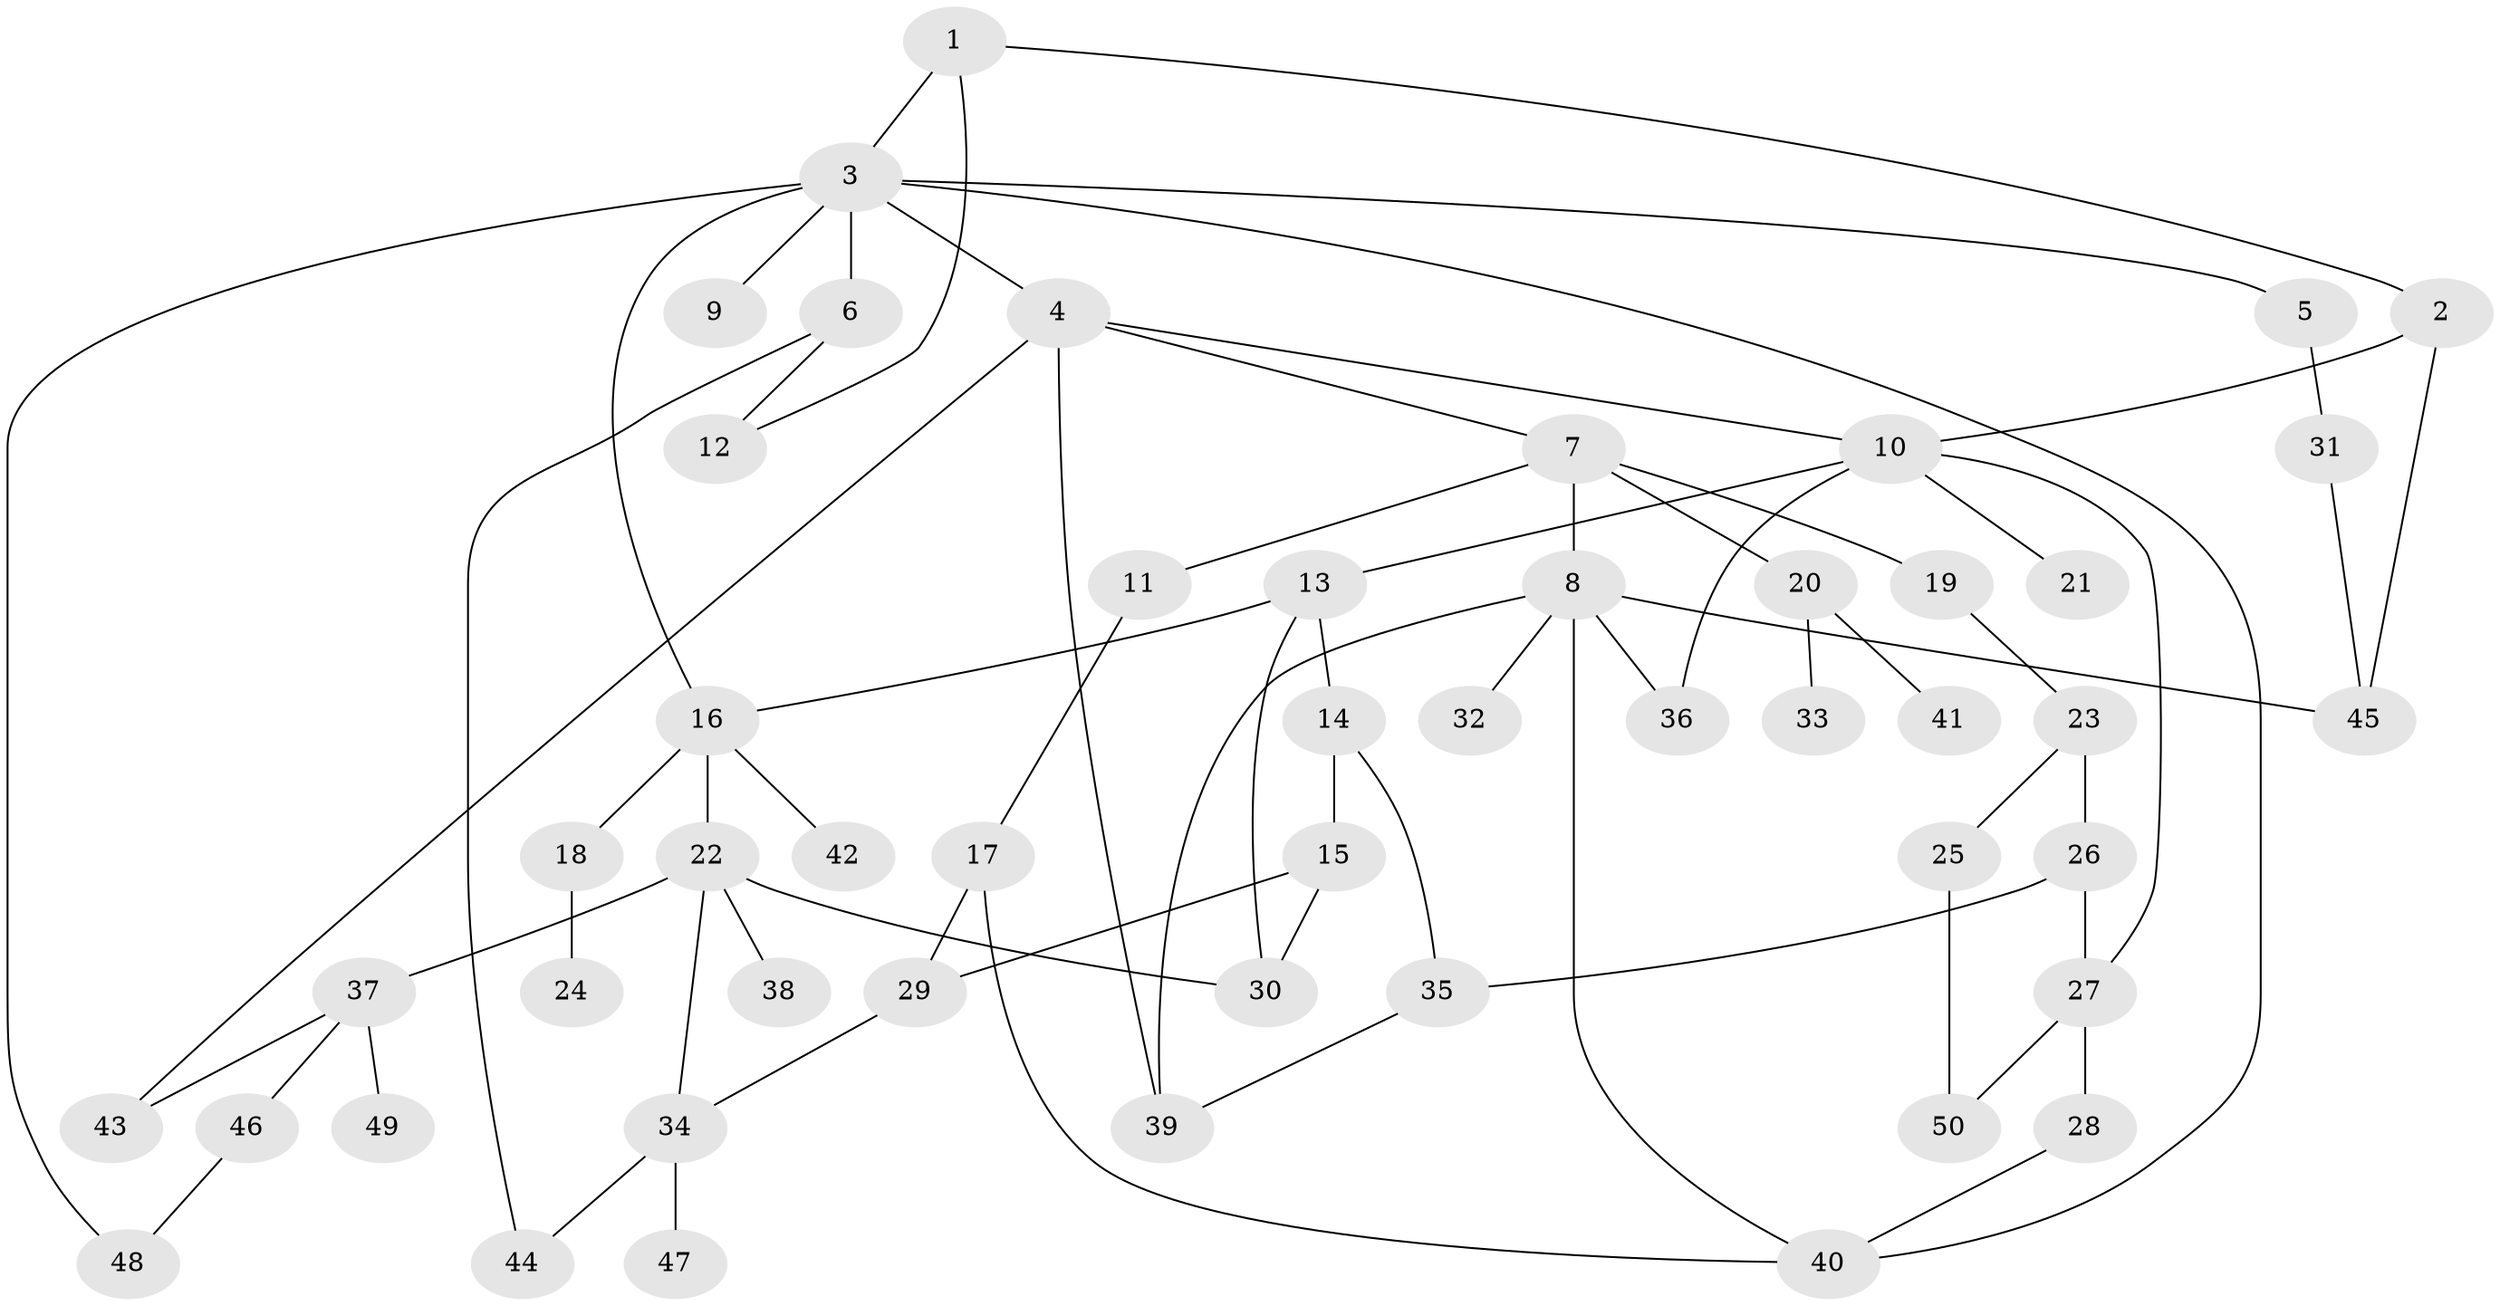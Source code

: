// coarse degree distribution, {4: 0.2571428571428571, 7: 0.02857142857142857, 5: 0.14285714285714285, 2: 0.2, 3: 0.14285714285714285, 6: 0.02857142857142857, 1: 0.2}
// Generated by graph-tools (version 1.1) at 2025/23/03/03/25 07:23:32]
// undirected, 50 vertices, 70 edges
graph export_dot {
graph [start="1"]
  node [color=gray90,style=filled];
  1;
  2;
  3;
  4;
  5;
  6;
  7;
  8;
  9;
  10;
  11;
  12;
  13;
  14;
  15;
  16;
  17;
  18;
  19;
  20;
  21;
  22;
  23;
  24;
  25;
  26;
  27;
  28;
  29;
  30;
  31;
  32;
  33;
  34;
  35;
  36;
  37;
  38;
  39;
  40;
  41;
  42;
  43;
  44;
  45;
  46;
  47;
  48;
  49;
  50;
  1 -- 2;
  1 -- 3;
  1 -- 12;
  2 -- 45;
  2 -- 10;
  3 -- 4;
  3 -- 5;
  3 -- 6;
  3 -- 9;
  3 -- 48;
  3 -- 16;
  3 -- 40;
  4 -- 7;
  4 -- 10;
  4 -- 43;
  4 -- 39;
  5 -- 31;
  6 -- 44;
  6 -- 12;
  7 -- 8;
  7 -- 11;
  7 -- 19;
  7 -- 20;
  8 -- 32;
  8 -- 36;
  8 -- 39;
  8 -- 45;
  8 -- 40;
  10 -- 13;
  10 -- 21;
  10 -- 27;
  10 -- 36;
  11 -- 17;
  13 -- 14;
  13 -- 16;
  13 -- 30;
  14 -- 15;
  14 -- 35;
  15 -- 29;
  15 -- 30;
  16 -- 18;
  16 -- 22;
  16 -- 42;
  17 -- 40;
  17 -- 29;
  18 -- 24;
  19 -- 23;
  20 -- 33;
  20 -- 41;
  22 -- 30;
  22 -- 37;
  22 -- 38;
  22 -- 34;
  23 -- 25;
  23 -- 26;
  25 -- 50;
  26 -- 35;
  26 -- 27;
  27 -- 28;
  27 -- 50;
  28 -- 40;
  29 -- 34;
  31 -- 45;
  34 -- 47;
  34 -- 44;
  35 -- 39;
  37 -- 43;
  37 -- 46;
  37 -- 49;
  46 -- 48;
}
